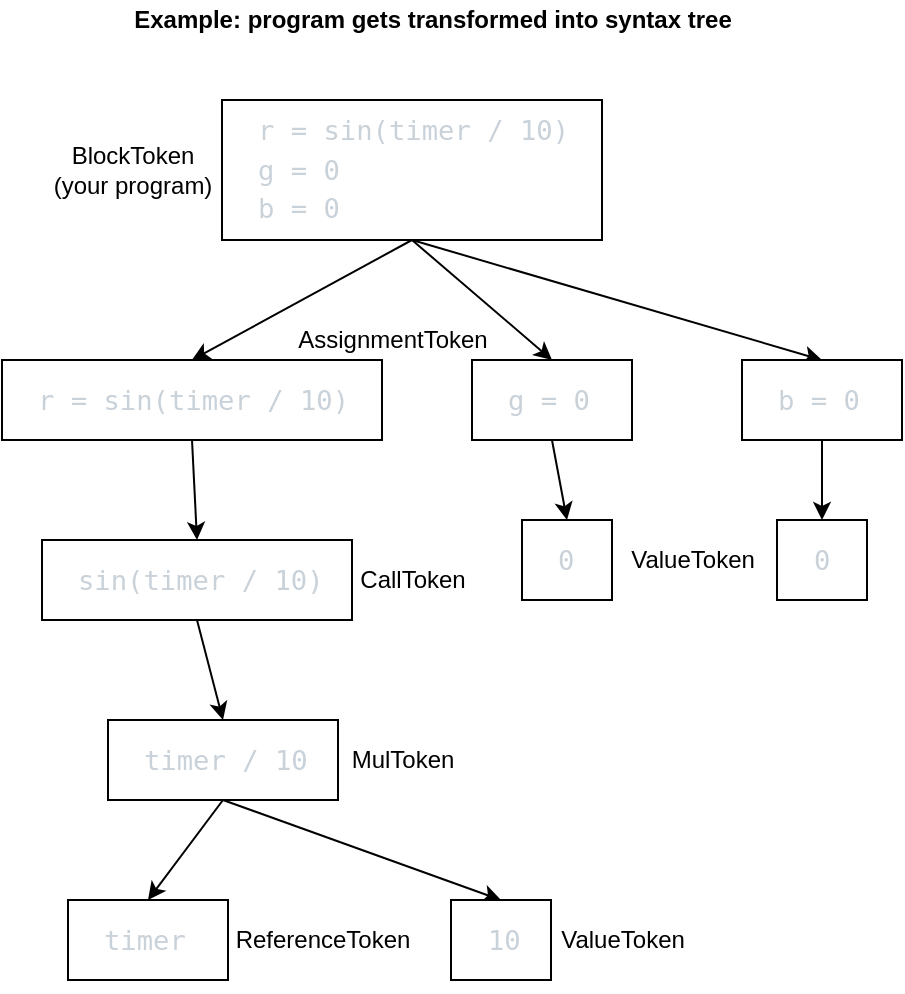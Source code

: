 <mxfile version="14.5.1" type="device"><diagram id="WR0358OTmCFWQSfAGaJq" name="Page-1"><mxGraphModel dx="918" dy="833" grid="1" gridSize="10" guides="1" tooltips="1" connect="1" arrows="1" fold="1" page="1" pageScale="1" pageWidth="850" pageHeight="1100" math="0" shadow="0"><root><mxCell id="0"/><mxCell id="1" parent="0"/><mxCell id="Eon7bKXB-vddTWb4TBeh-7" style="rounded=0;orthogonalLoop=1;jettySize=auto;html=1;exitX=0.5;exitY=1;exitDx=0;exitDy=0;entryX=0.5;entryY=0;entryDx=0;entryDy=0;" edge="1" parent="1" source="Eon7bKXB-vddTWb4TBeh-1" target="Eon7bKXB-vddTWb4TBeh-4"><mxGeometry relative="1" as="geometry"/></mxCell><mxCell id="Eon7bKXB-vddTWb4TBeh-8" style="edgeStyle=none;rounded=0;orthogonalLoop=1;jettySize=auto;html=1;exitX=0.5;exitY=1;exitDx=0;exitDy=0;entryX=0.5;entryY=0;entryDx=0;entryDy=0;" edge="1" parent="1" source="Eon7bKXB-vddTWb4TBeh-1" target="Eon7bKXB-vddTWb4TBeh-5"><mxGeometry relative="1" as="geometry"/></mxCell><mxCell id="Eon7bKXB-vddTWb4TBeh-9" style="edgeStyle=none;rounded=0;orthogonalLoop=1;jettySize=auto;html=1;exitX=0.5;exitY=1;exitDx=0;exitDy=0;entryX=0.5;entryY=0;entryDx=0;entryDy=0;" edge="1" parent="1" source="Eon7bKXB-vddTWb4TBeh-1" target="Eon7bKXB-vddTWb4TBeh-6"><mxGeometry relative="1" as="geometry"/></mxCell><mxCell id="Eon7bKXB-vddTWb4TBeh-1" value="&lt;pre style=&quot;box-sizing: border-box ; font-family: , &amp;quot;consolas&amp;quot; , &amp;quot;liberation mono&amp;quot; , &amp;quot;menlo&amp;quot; , monospace ; font-size: 13.6px ; margin-top: 0px ; margin-bottom: 0px ; overflow-wrap: normal ; padding: 16px ; overflow: auto ; line-height: 1.45 ; border-radius: 6px ; word-break: normal ; color: rgb(201 , 209 , 217)&quot;&gt;r = sin(timer / &lt;span class=&quot;pl-c1&quot; style=&quot;box-sizing: border-box&quot;&gt;10&lt;/span&gt;)&lt;br&gt;g = &lt;span class=&quot;pl-c1&quot; style=&quot;box-sizing: border-box&quot;&gt;0&lt;/span&gt;&lt;br&gt;b = &lt;span class=&quot;pl-c1&quot; style=&quot;box-sizing: border-box&quot;&gt;0&lt;/span&gt;&lt;/pre&gt;" style="rounded=0;whiteSpace=wrap;html=1;align=left;" vertex="1" parent="1"><mxGeometry x="260" y="300" width="190" height="70" as="geometry"/></mxCell><mxCell id="Eon7bKXB-vddTWb4TBeh-16" style="edgeStyle=none;rounded=0;orthogonalLoop=1;jettySize=auto;html=1;exitX=0.5;exitY=1;exitDx=0;exitDy=0;entryX=0.5;entryY=0;entryDx=0;entryDy=0;" edge="1" parent="1" source="Eon7bKXB-vddTWb4TBeh-4" target="Eon7bKXB-vddTWb4TBeh-11"><mxGeometry relative="1" as="geometry"/></mxCell><mxCell id="Eon7bKXB-vddTWb4TBeh-4" value="&lt;pre style=&quot;box-sizing: border-box ; font-family: , &amp;#34;consolas&amp;#34; , &amp;#34;liberation mono&amp;#34; , &amp;#34;menlo&amp;#34; , monospace ; font-size: 13.6px ; margin-top: 0px ; margin-bottom: 0px ; overflow-wrap: normal ; padding: 16px ; overflow: auto ; line-height: 1.45 ; border-radius: 6px ; word-break: normal ; color: rgb(201 , 209 , 217)&quot;&gt;r = sin(timer / &lt;span class=&quot;pl-c1&quot; style=&quot;box-sizing: border-box&quot;&gt;10&lt;/span&gt;)&lt;br&gt;&lt;/pre&gt;" style="rounded=0;whiteSpace=wrap;html=1;align=left;" vertex="1" parent="1"><mxGeometry x="150" y="430" width="190" height="40" as="geometry"/></mxCell><mxCell id="Eon7bKXB-vddTWb4TBeh-22" style="edgeStyle=none;rounded=0;orthogonalLoop=1;jettySize=auto;html=1;exitX=0.5;exitY=1;exitDx=0;exitDy=0;entryX=0.5;entryY=0;entryDx=0;entryDy=0;" edge="1" parent="1" source="Eon7bKXB-vddTWb4TBeh-5" target="Eon7bKXB-vddTWb4TBeh-20"><mxGeometry relative="1" as="geometry"/></mxCell><mxCell id="Eon7bKXB-vddTWb4TBeh-5" value="&lt;pre style=&quot;box-sizing: border-box ; font-family: , &amp;#34;consolas&amp;#34; , &amp;#34;liberation mono&amp;#34; , &amp;#34;menlo&amp;#34; , monospace ; font-size: 13.6px ; margin-top: 0px ; margin-bottom: 0px ; overflow-wrap: normal ; padding: 16px ; overflow: auto ; line-height: 1.45 ; border-radius: 6px ; word-break: normal ; color: rgb(201 , 209 , 217)&quot;&gt;g = 0&lt;/pre&gt;" style="rounded=0;whiteSpace=wrap;html=1;align=left;" vertex="1" parent="1"><mxGeometry x="385" y="430" width="80" height="40" as="geometry"/></mxCell><mxCell id="Eon7bKXB-vddTWb4TBeh-24" style="edgeStyle=none;rounded=0;orthogonalLoop=1;jettySize=auto;html=1;exitX=0.5;exitY=1;exitDx=0;exitDy=0;entryX=0.5;entryY=0;entryDx=0;entryDy=0;" edge="1" parent="1" source="Eon7bKXB-vddTWb4TBeh-6" target="Eon7bKXB-vddTWb4TBeh-21"><mxGeometry relative="1" as="geometry"/></mxCell><mxCell id="Eon7bKXB-vddTWb4TBeh-6" value="&lt;pre style=&quot;box-sizing: border-box ; font-family: , &amp;#34;consolas&amp;#34; , &amp;#34;liberation mono&amp;#34; , &amp;#34;menlo&amp;#34; , monospace ; font-size: 13.6px ; margin-top: 0px ; margin-bottom: 0px ; overflow-wrap: normal ; padding: 16px ; overflow: auto ; line-height: 1.45 ; border-radius: 6px ; word-break: normal ; color: rgb(201 , 209 , 217)&quot;&gt;b = 0&lt;/pre&gt;" style="rounded=0;whiteSpace=wrap;html=1;align=left;" vertex="1" parent="1"><mxGeometry x="520" y="430" width="80" height="40" as="geometry"/></mxCell><mxCell id="Eon7bKXB-vddTWb4TBeh-17" style="edgeStyle=none;rounded=0;orthogonalLoop=1;jettySize=auto;html=1;exitX=0.5;exitY=1;exitDx=0;exitDy=0;entryX=0.5;entryY=0;entryDx=0;entryDy=0;" edge="1" parent="1" source="Eon7bKXB-vddTWb4TBeh-11" target="Eon7bKXB-vddTWb4TBeh-13"><mxGeometry relative="1" as="geometry"/></mxCell><mxCell id="Eon7bKXB-vddTWb4TBeh-11" value="&lt;pre style=&quot;box-sizing: border-box ; font-family: , &amp;#34;consolas&amp;#34; , &amp;#34;liberation mono&amp;#34; , &amp;#34;menlo&amp;#34; , monospace ; font-size: 13.6px ; margin-top: 0px ; margin-bottom: 0px ; overflow-wrap: normal ; padding: 16px ; overflow: auto ; line-height: 1.45 ; border-radius: 6px ; word-break: normal ; color: rgb(201 , 209 , 217)&quot;&gt;sin(timer / 10)&lt;/pre&gt;" style="rounded=0;whiteSpace=wrap;html=1;align=left;" vertex="1" parent="1"><mxGeometry x="170" y="520" width="155" height="40" as="geometry"/></mxCell><mxCell id="Eon7bKXB-vddTWb4TBeh-18" style="edgeStyle=none;rounded=0;orthogonalLoop=1;jettySize=auto;html=1;exitX=0.5;exitY=1;exitDx=0;exitDy=0;entryX=0.5;entryY=0;entryDx=0;entryDy=0;" edge="1" parent="1" source="Eon7bKXB-vddTWb4TBeh-13" target="Eon7bKXB-vddTWb4TBeh-14"><mxGeometry relative="1" as="geometry"/></mxCell><mxCell id="Eon7bKXB-vddTWb4TBeh-19" style="edgeStyle=none;rounded=0;orthogonalLoop=1;jettySize=auto;html=1;exitX=0.5;exitY=1;exitDx=0;exitDy=0;entryX=0.5;entryY=0;entryDx=0;entryDy=0;" edge="1" parent="1" source="Eon7bKXB-vddTWb4TBeh-13" target="Eon7bKXB-vddTWb4TBeh-15"><mxGeometry relative="1" as="geometry"/></mxCell><mxCell id="Eon7bKXB-vddTWb4TBeh-13" value="&lt;pre style=&quot;box-sizing: border-box ; font-family: , &amp;#34;consolas&amp;#34; , &amp;#34;liberation mono&amp;#34; , &amp;#34;menlo&amp;#34; , monospace ; font-size: 13.6px ; margin-top: 0px ; margin-bottom: 0px ; overflow-wrap: normal ; padding: 16px ; overflow: auto ; line-height: 1.45 ; border-radius: 6px ; word-break: normal ; color: rgb(201 , 209 , 217)&quot;&gt;timer / 10&lt;/pre&gt;" style="rounded=0;whiteSpace=wrap;html=1;align=left;" vertex="1" parent="1"><mxGeometry x="203" y="610" width="115" height="40" as="geometry"/></mxCell><mxCell id="Eon7bKXB-vddTWb4TBeh-14" value="&lt;pre style=&quot;box-sizing: border-box ; font-family: , &amp;#34;consolas&amp;#34; , &amp;#34;liberation mono&amp;#34; , &amp;#34;menlo&amp;#34; , monospace ; font-size: 13.6px ; margin-top: 0px ; margin-bottom: 0px ; overflow-wrap: normal ; padding: 16px ; overflow: auto ; line-height: 1.45 ; border-radius: 6px ; word-break: normal ; color: rgb(201 , 209 , 217)&quot;&gt;timer&lt;/pre&gt;" style="rounded=0;whiteSpace=wrap;html=1;align=left;" vertex="1" parent="1"><mxGeometry x="183" y="700" width="80" height="40" as="geometry"/></mxCell><mxCell id="Eon7bKXB-vddTWb4TBeh-15" value="&lt;pre style=&quot;box-sizing: border-box ; font-family: , &amp;#34;consolas&amp;#34; , &amp;#34;liberation mono&amp;#34; , &amp;#34;menlo&amp;#34; , monospace ; font-size: 13.6px ; margin-top: 0px ; margin-bottom: 0px ; overflow-wrap: normal ; padding: 16px ; overflow: auto ; line-height: 1.45 ; border-radius: 6px ; word-break: normal ; color: rgb(201 , 209 , 217)&quot;&gt;10&lt;/pre&gt;" style="rounded=0;whiteSpace=wrap;html=1;align=left;" vertex="1" parent="1"><mxGeometry x="374.5" y="700" width="50" height="40" as="geometry"/></mxCell><mxCell id="Eon7bKXB-vddTWb4TBeh-20" value="&lt;pre style=&quot;box-sizing: border-box ; font-family: , &amp;#34;consolas&amp;#34; , &amp;#34;liberation mono&amp;#34; , &amp;#34;menlo&amp;#34; , monospace ; font-size: 13.6px ; margin-top: 0px ; margin-bottom: 0px ; overflow-wrap: normal ; padding: 16px ; overflow: auto ; line-height: 1.45 ; border-radius: 6px ; word-break: normal ; color: rgb(201 , 209 , 217)&quot;&gt;0&lt;/pre&gt;" style="rounded=0;whiteSpace=wrap;html=1;align=left;" vertex="1" parent="1"><mxGeometry x="410" y="510" width="45" height="40" as="geometry"/></mxCell><mxCell id="Eon7bKXB-vddTWb4TBeh-21" value="&lt;pre style=&quot;box-sizing: border-box ; font-family: , &amp;#34;consolas&amp;#34; , &amp;#34;liberation mono&amp;#34; , &amp;#34;menlo&amp;#34; , monospace ; font-size: 13.6px ; margin-top: 0px ; margin-bottom: 0px ; overflow-wrap: normal ; padding: 16px ; overflow: auto ; line-height: 1.45 ; border-radius: 6px ; word-break: normal ; color: rgb(201 , 209 , 217)&quot;&gt;0&lt;/pre&gt;" style="rounded=0;whiteSpace=wrap;html=1;align=left;" vertex="1" parent="1"><mxGeometry x="537.5" y="510" width="45" height="40" as="geometry"/></mxCell><mxCell id="Eon7bKXB-vddTWb4TBeh-25" value="AssignmentToken" style="text;html=1;align=center;verticalAlign=middle;resizable=0;points=[];autosize=1;" vertex="1" parent="1"><mxGeometry x="290" y="410" width="110" height="20" as="geometry"/></mxCell><mxCell id="Eon7bKXB-vddTWb4TBeh-26" value="CallToken" style="text;html=1;align=center;verticalAlign=middle;resizable=0;points=[];autosize=1;" vertex="1" parent="1"><mxGeometry x="320" y="530" width="70" height="20" as="geometry"/></mxCell><mxCell id="Eon7bKXB-vddTWb4TBeh-27" value="MulToken" style="text;html=1;align=center;verticalAlign=middle;resizable=0;points=[];autosize=1;" vertex="1" parent="1"><mxGeometry x="315" y="620" width="70" height="20" as="geometry"/></mxCell><mxCell id="Eon7bKXB-vddTWb4TBeh-28" value="ReferenceToken" style="text;html=1;align=center;verticalAlign=middle;resizable=0;points=[];autosize=1;" vertex="1" parent="1"><mxGeometry x="260" y="710" width="100" height="20" as="geometry"/></mxCell><mxCell id="Eon7bKXB-vddTWb4TBeh-29" value="ValueToken" style="text;html=1;align=center;verticalAlign=middle;resizable=0;points=[];autosize=1;" vertex="1" parent="1"><mxGeometry x="420" y="710" width="80" height="20" as="geometry"/></mxCell><mxCell id="Eon7bKXB-vddTWb4TBeh-30" value="ValueToken" style="text;html=1;align=center;verticalAlign=middle;resizable=0;points=[];autosize=1;" vertex="1" parent="1"><mxGeometry x="455" y="520" width="80" height="20" as="geometry"/></mxCell><mxCell id="Eon7bKXB-vddTWb4TBeh-32" value="BlockToken&lt;br&gt;(your program)" style="text;html=1;align=center;verticalAlign=middle;resizable=0;points=[];autosize=1;" vertex="1" parent="1"><mxGeometry x="170" y="320" width="90" height="30" as="geometry"/></mxCell><mxCell id="Eon7bKXB-vddTWb4TBeh-34" value="Example: program gets transformed into syntax tree" style="text;html=1;align=center;verticalAlign=middle;resizable=0;points=[];autosize=1;fontStyle=1" vertex="1" parent="1"><mxGeometry x="210" y="250" width="310" height="20" as="geometry"/></mxCell></root></mxGraphModel></diagram></mxfile>